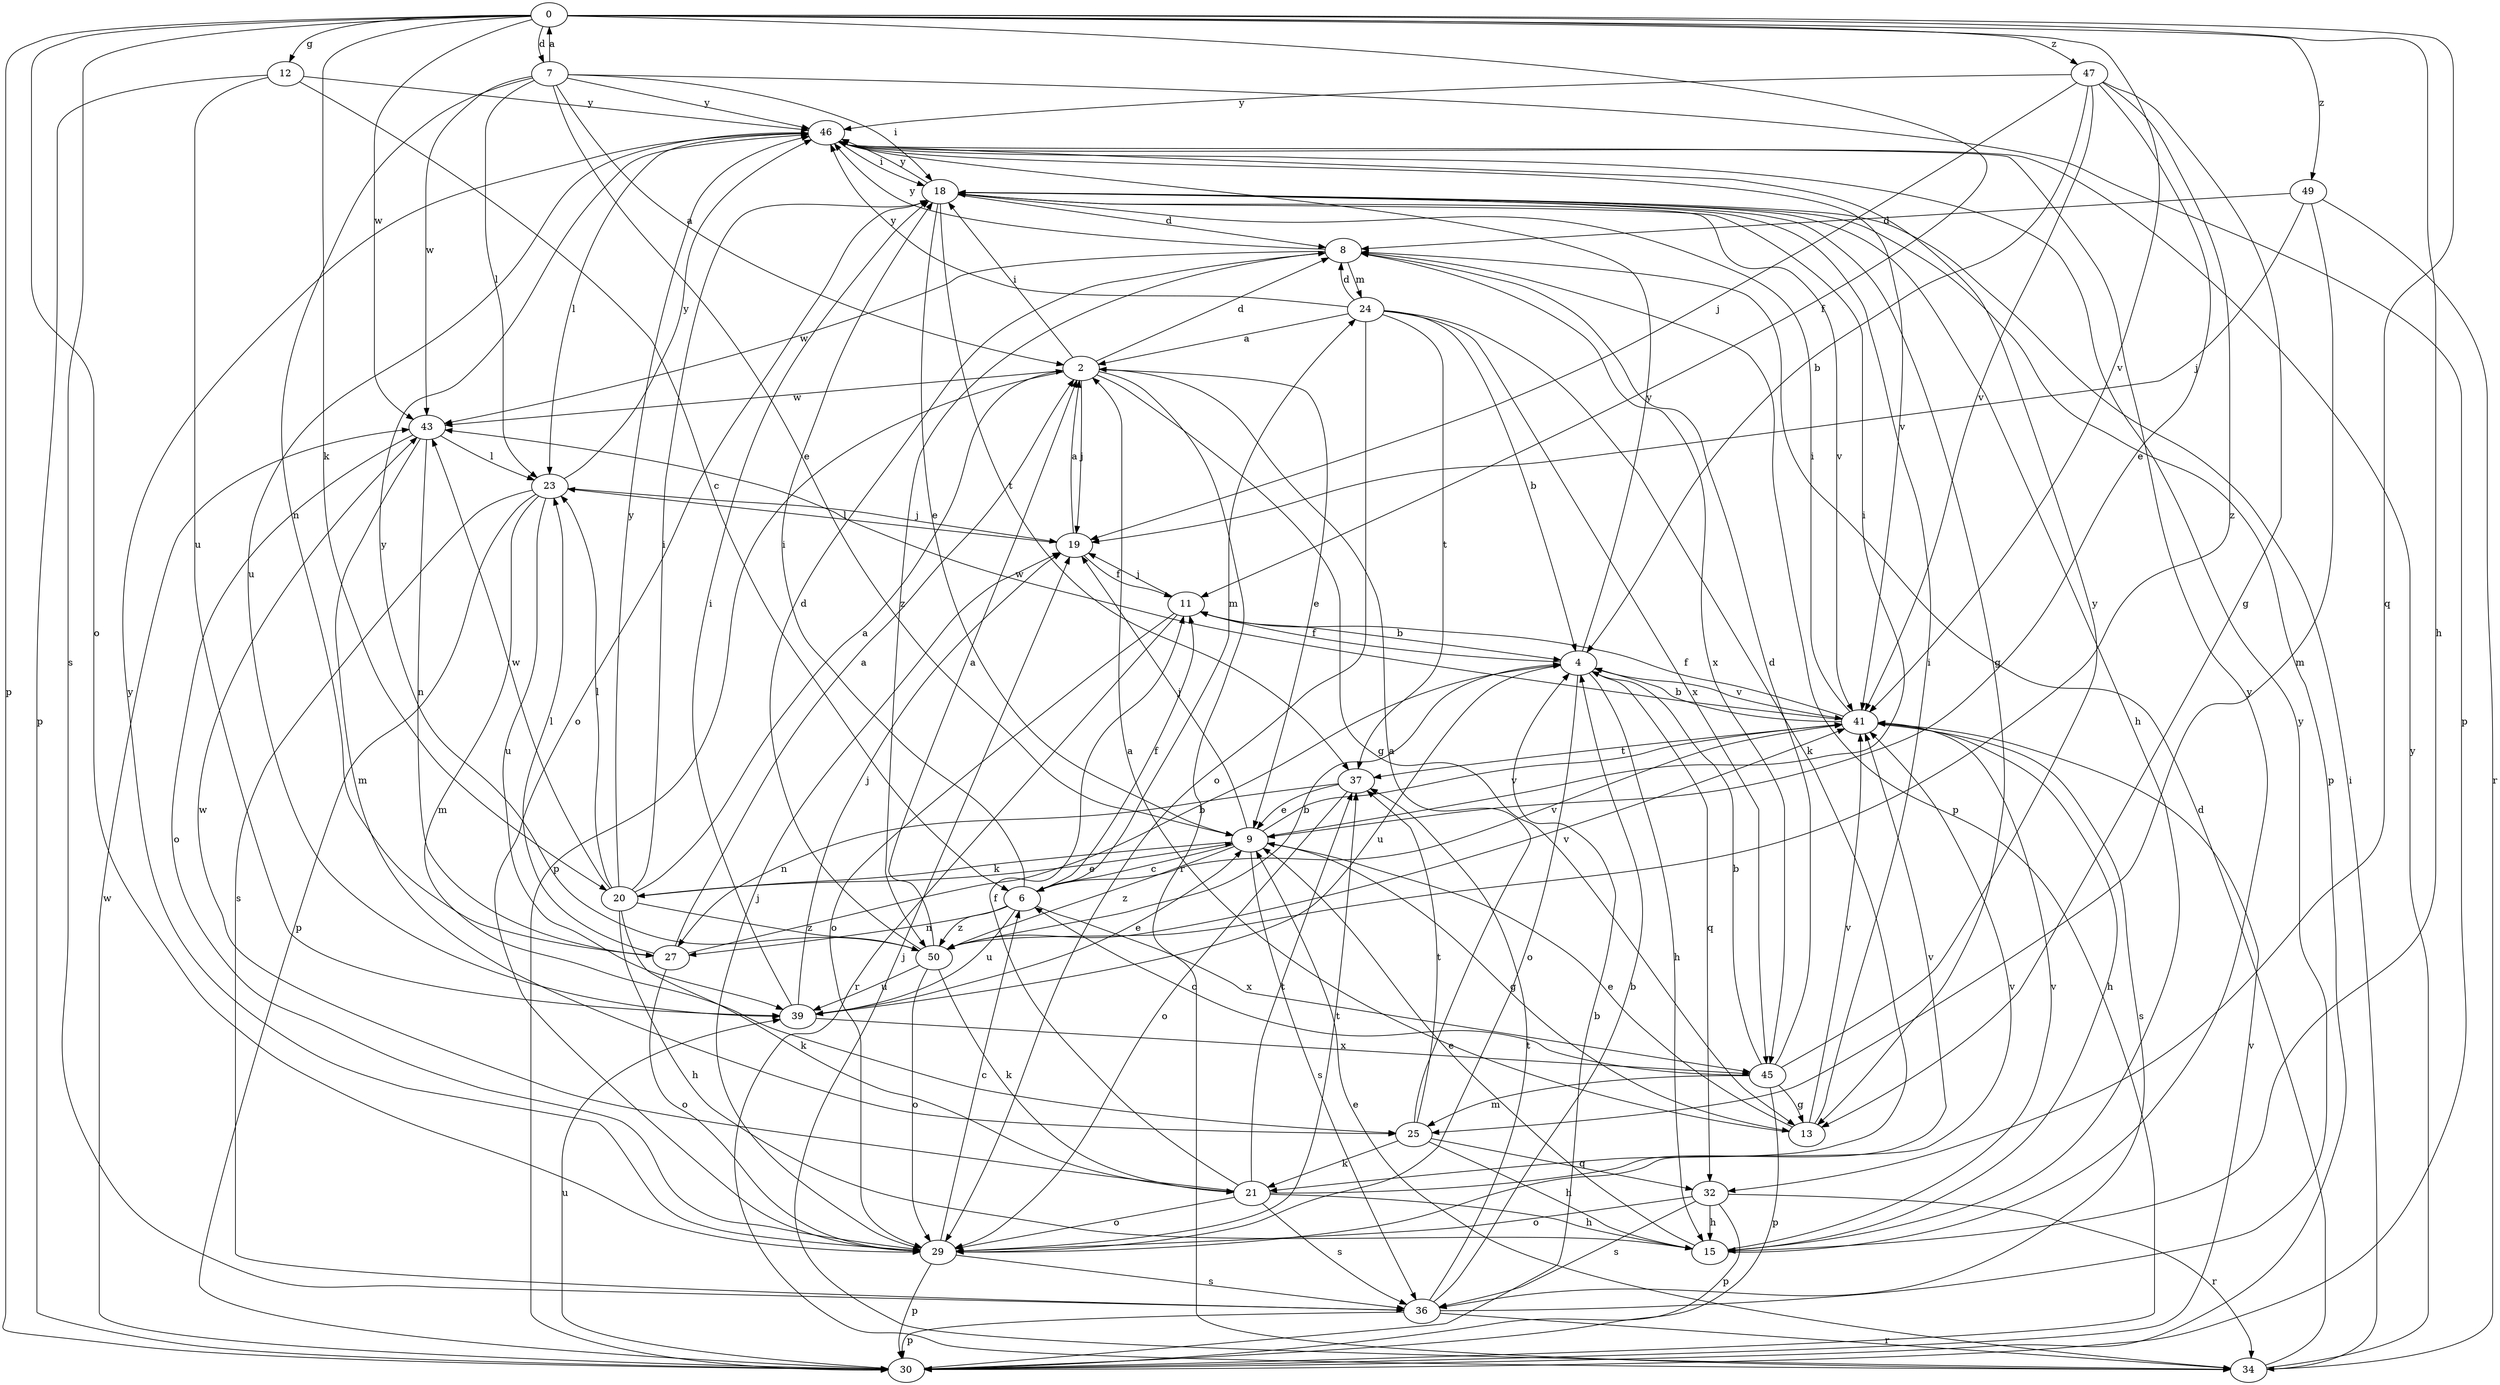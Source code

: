 strict digraph  {
0;
2;
4;
6;
7;
8;
9;
11;
12;
13;
15;
18;
19;
20;
21;
23;
24;
25;
27;
29;
30;
32;
34;
36;
37;
39;
41;
43;
45;
46;
47;
49;
50;
0 -> 7  [label=d];
0 -> 11  [label=f];
0 -> 12  [label=g];
0 -> 15  [label=h];
0 -> 20  [label=k];
0 -> 29  [label=o];
0 -> 30  [label=p];
0 -> 32  [label=q];
0 -> 36  [label=s];
0 -> 41  [label=v];
0 -> 43  [label=w];
0 -> 47  [label=z];
0 -> 49  [label=z];
2 -> 8  [label=d];
2 -> 9  [label=e];
2 -> 13  [label=g];
2 -> 18  [label=i];
2 -> 19  [label=j];
2 -> 30  [label=p];
2 -> 34  [label=r];
2 -> 43  [label=w];
4 -> 11  [label=f];
4 -> 15  [label=h];
4 -> 29  [label=o];
4 -> 32  [label=q];
4 -> 39  [label=u];
4 -> 41  [label=v];
4 -> 46  [label=y];
6 -> 11  [label=f];
6 -> 18  [label=i];
6 -> 24  [label=m];
6 -> 27  [label=n];
6 -> 39  [label=u];
6 -> 41  [label=v];
6 -> 45  [label=x];
6 -> 50  [label=z];
7 -> 0  [label=a];
7 -> 2  [label=a];
7 -> 9  [label=e];
7 -> 18  [label=i];
7 -> 23  [label=l];
7 -> 27  [label=n];
7 -> 30  [label=p];
7 -> 43  [label=w];
7 -> 46  [label=y];
8 -> 24  [label=m];
8 -> 30  [label=p];
8 -> 43  [label=w];
8 -> 45  [label=x];
8 -> 46  [label=y];
8 -> 50  [label=z];
9 -> 6  [label=c];
9 -> 13  [label=g];
9 -> 18  [label=i];
9 -> 19  [label=j];
9 -> 20  [label=k];
9 -> 36  [label=s];
9 -> 41  [label=v];
9 -> 50  [label=z];
11 -> 4  [label=b];
11 -> 19  [label=j];
11 -> 29  [label=o];
11 -> 34  [label=r];
12 -> 6  [label=c];
12 -> 30  [label=p];
12 -> 39  [label=u];
12 -> 46  [label=y];
13 -> 2  [label=a];
13 -> 9  [label=e];
13 -> 18  [label=i];
13 -> 41  [label=v];
15 -> 9  [label=e];
15 -> 41  [label=v];
15 -> 46  [label=y];
18 -> 8  [label=d];
18 -> 9  [label=e];
18 -> 13  [label=g];
18 -> 15  [label=h];
18 -> 29  [label=o];
18 -> 30  [label=p];
18 -> 37  [label=t];
18 -> 41  [label=v];
18 -> 46  [label=y];
19 -> 2  [label=a];
19 -> 11  [label=f];
19 -> 23  [label=l];
20 -> 2  [label=a];
20 -> 9  [label=e];
20 -> 15  [label=h];
20 -> 18  [label=i];
20 -> 21  [label=k];
20 -> 23  [label=l];
20 -> 43  [label=w];
20 -> 46  [label=y];
20 -> 50  [label=z];
21 -> 11  [label=f];
21 -> 15  [label=h];
21 -> 29  [label=o];
21 -> 36  [label=s];
21 -> 37  [label=t];
21 -> 41  [label=v];
21 -> 43  [label=w];
23 -> 19  [label=j];
23 -> 25  [label=m];
23 -> 30  [label=p];
23 -> 36  [label=s];
23 -> 39  [label=u];
23 -> 46  [label=y];
24 -> 2  [label=a];
24 -> 4  [label=b];
24 -> 8  [label=d];
24 -> 21  [label=k];
24 -> 29  [label=o];
24 -> 37  [label=t];
24 -> 45  [label=x];
24 -> 46  [label=y];
25 -> 2  [label=a];
25 -> 15  [label=h];
25 -> 21  [label=k];
25 -> 32  [label=q];
25 -> 37  [label=t];
27 -> 2  [label=a];
27 -> 4  [label=b];
27 -> 23  [label=l];
27 -> 29  [label=o];
29 -> 6  [label=c];
29 -> 19  [label=j];
29 -> 30  [label=p];
29 -> 36  [label=s];
29 -> 37  [label=t];
29 -> 41  [label=v];
29 -> 46  [label=y];
30 -> 4  [label=b];
30 -> 39  [label=u];
30 -> 41  [label=v];
30 -> 43  [label=w];
32 -> 15  [label=h];
32 -> 29  [label=o];
32 -> 30  [label=p];
32 -> 34  [label=r];
32 -> 36  [label=s];
34 -> 8  [label=d];
34 -> 9  [label=e];
34 -> 18  [label=i];
34 -> 19  [label=j];
34 -> 46  [label=y];
36 -> 4  [label=b];
36 -> 30  [label=p];
36 -> 34  [label=r];
36 -> 37  [label=t];
36 -> 46  [label=y];
37 -> 9  [label=e];
37 -> 27  [label=n];
37 -> 29  [label=o];
39 -> 9  [label=e];
39 -> 18  [label=i];
39 -> 19  [label=j];
39 -> 45  [label=x];
41 -> 4  [label=b];
41 -> 11  [label=f];
41 -> 15  [label=h];
41 -> 18  [label=i];
41 -> 36  [label=s];
41 -> 37  [label=t];
41 -> 43  [label=w];
43 -> 23  [label=l];
43 -> 25  [label=m];
43 -> 27  [label=n];
43 -> 29  [label=o];
45 -> 4  [label=b];
45 -> 6  [label=c];
45 -> 8  [label=d];
45 -> 13  [label=g];
45 -> 25  [label=m];
45 -> 30  [label=p];
45 -> 46  [label=y];
46 -> 18  [label=i];
46 -> 23  [label=l];
46 -> 39  [label=u];
46 -> 41  [label=v];
47 -> 4  [label=b];
47 -> 9  [label=e];
47 -> 13  [label=g];
47 -> 19  [label=j];
47 -> 41  [label=v];
47 -> 46  [label=y];
47 -> 50  [label=z];
49 -> 8  [label=d];
49 -> 19  [label=j];
49 -> 25  [label=m];
49 -> 34  [label=r];
50 -> 2  [label=a];
50 -> 4  [label=b];
50 -> 8  [label=d];
50 -> 21  [label=k];
50 -> 29  [label=o];
50 -> 39  [label=u];
50 -> 41  [label=v];
50 -> 46  [label=y];
}

